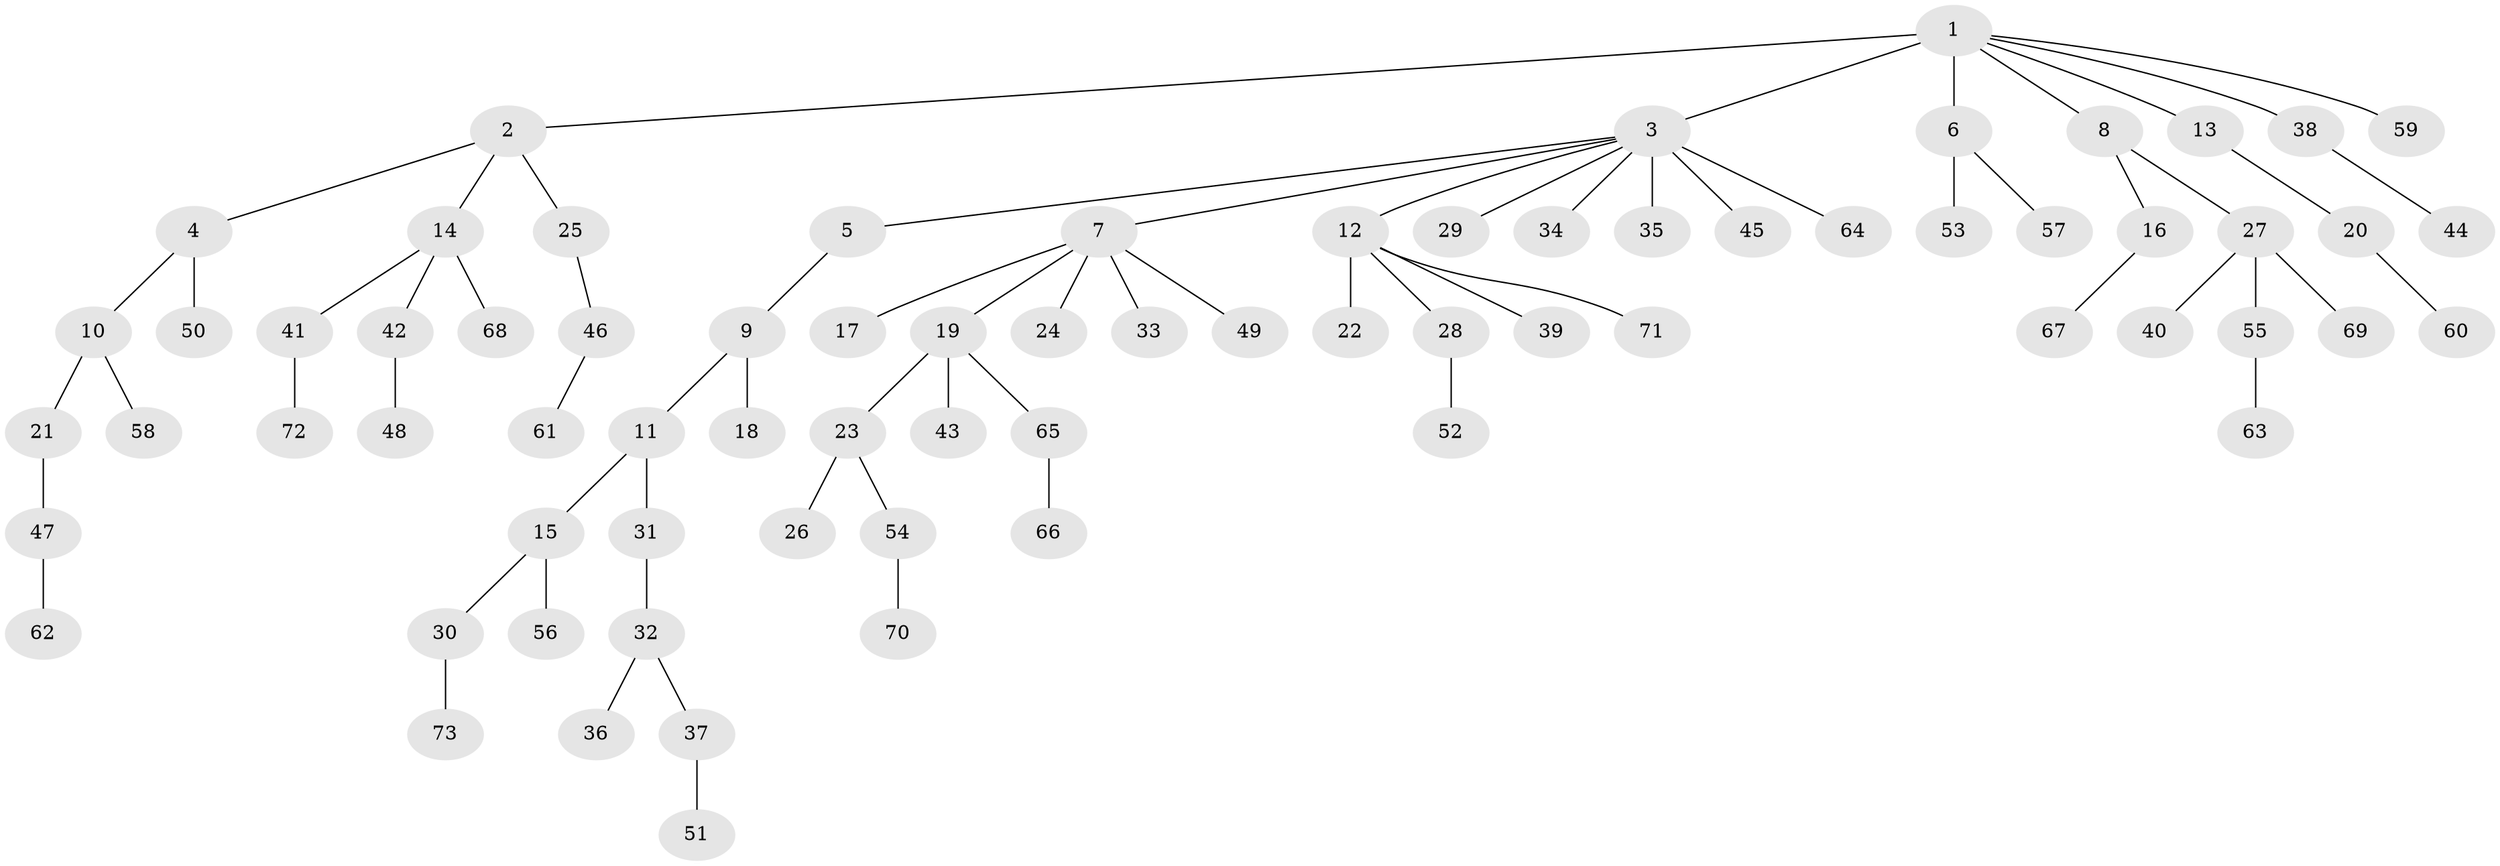// original degree distribution, {10: 0.006896551724137931, 6: 0.006896551724137931, 2: 0.3103448275862069, 3: 0.15172413793103448, 5: 0.027586206896551724, 4: 0.05517241379310345, 1: 0.4413793103448276}
// Generated by graph-tools (version 1.1) at 2025/51/03/04/25 22:51:52]
// undirected, 73 vertices, 72 edges
graph export_dot {
  node [color=gray90,style=filled];
  1;
  2;
  3;
  4;
  5;
  6;
  7;
  8;
  9;
  10;
  11;
  12;
  13;
  14;
  15;
  16;
  17;
  18;
  19;
  20;
  21;
  22;
  23;
  24;
  25;
  26;
  27;
  28;
  29;
  30;
  31;
  32;
  33;
  34;
  35;
  36;
  37;
  38;
  39;
  40;
  41;
  42;
  43;
  44;
  45;
  46;
  47;
  48;
  49;
  50;
  51;
  52;
  53;
  54;
  55;
  56;
  57;
  58;
  59;
  60;
  61;
  62;
  63;
  64;
  65;
  66;
  67;
  68;
  69;
  70;
  71;
  72;
  73;
  1 -- 2 [weight=1.0];
  1 -- 3 [weight=3.0];
  1 -- 6 [weight=1.0];
  1 -- 8 [weight=1.0];
  1 -- 13 [weight=1.0];
  1 -- 38 [weight=1.0];
  1 -- 59 [weight=1.0];
  2 -- 4 [weight=1.0];
  2 -- 14 [weight=1.0];
  2 -- 25 [weight=1.0];
  3 -- 5 [weight=1.0];
  3 -- 7 [weight=1.0];
  3 -- 12 [weight=1.0];
  3 -- 29 [weight=1.0];
  3 -- 34 [weight=1.0];
  3 -- 35 [weight=1.0];
  3 -- 45 [weight=1.0];
  3 -- 64 [weight=1.0];
  4 -- 10 [weight=1.0];
  4 -- 50 [weight=1.0];
  5 -- 9 [weight=1.0];
  6 -- 53 [weight=2.0];
  6 -- 57 [weight=1.0];
  7 -- 17 [weight=1.0];
  7 -- 19 [weight=1.0];
  7 -- 24 [weight=1.0];
  7 -- 33 [weight=1.0];
  7 -- 49 [weight=1.0];
  8 -- 16 [weight=1.0];
  8 -- 27 [weight=1.0];
  9 -- 11 [weight=1.0];
  9 -- 18 [weight=2.0];
  10 -- 21 [weight=1.0];
  10 -- 58 [weight=1.0];
  11 -- 15 [weight=1.0];
  11 -- 31 [weight=2.0];
  12 -- 22 [weight=1.0];
  12 -- 28 [weight=1.0];
  12 -- 39 [weight=1.0];
  12 -- 71 [weight=1.0];
  13 -- 20 [weight=1.0];
  14 -- 41 [weight=1.0];
  14 -- 42 [weight=1.0];
  14 -- 68 [weight=1.0];
  15 -- 30 [weight=1.0];
  15 -- 56 [weight=1.0];
  16 -- 67 [weight=1.0];
  19 -- 23 [weight=1.0];
  19 -- 43 [weight=1.0];
  19 -- 65 [weight=1.0];
  20 -- 60 [weight=1.0];
  21 -- 47 [weight=1.0];
  23 -- 26 [weight=1.0];
  23 -- 54 [weight=1.0];
  25 -- 46 [weight=1.0];
  27 -- 40 [weight=1.0];
  27 -- 55 [weight=1.0];
  27 -- 69 [weight=1.0];
  28 -- 52 [weight=1.0];
  30 -- 73 [weight=1.0];
  31 -- 32 [weight=1.0];
  32 -- 36 [weight=1.0];
  32 -- 37 [weight=1.0];
  37 -- 51 [weight=1.0];
  38 -- 44 [weight=1.0];
  41 -- 72 [weight=1.0];
  42 -- 48 [weight=2.0];
  46 -- 61 [weight=1.0];
  47 -- 62 [weight=2.0];
  54 -- 70 [weight=1.0];
  55 -- 63 [weight=1.0];
  65 -- 66 [weight=1.0];
}
